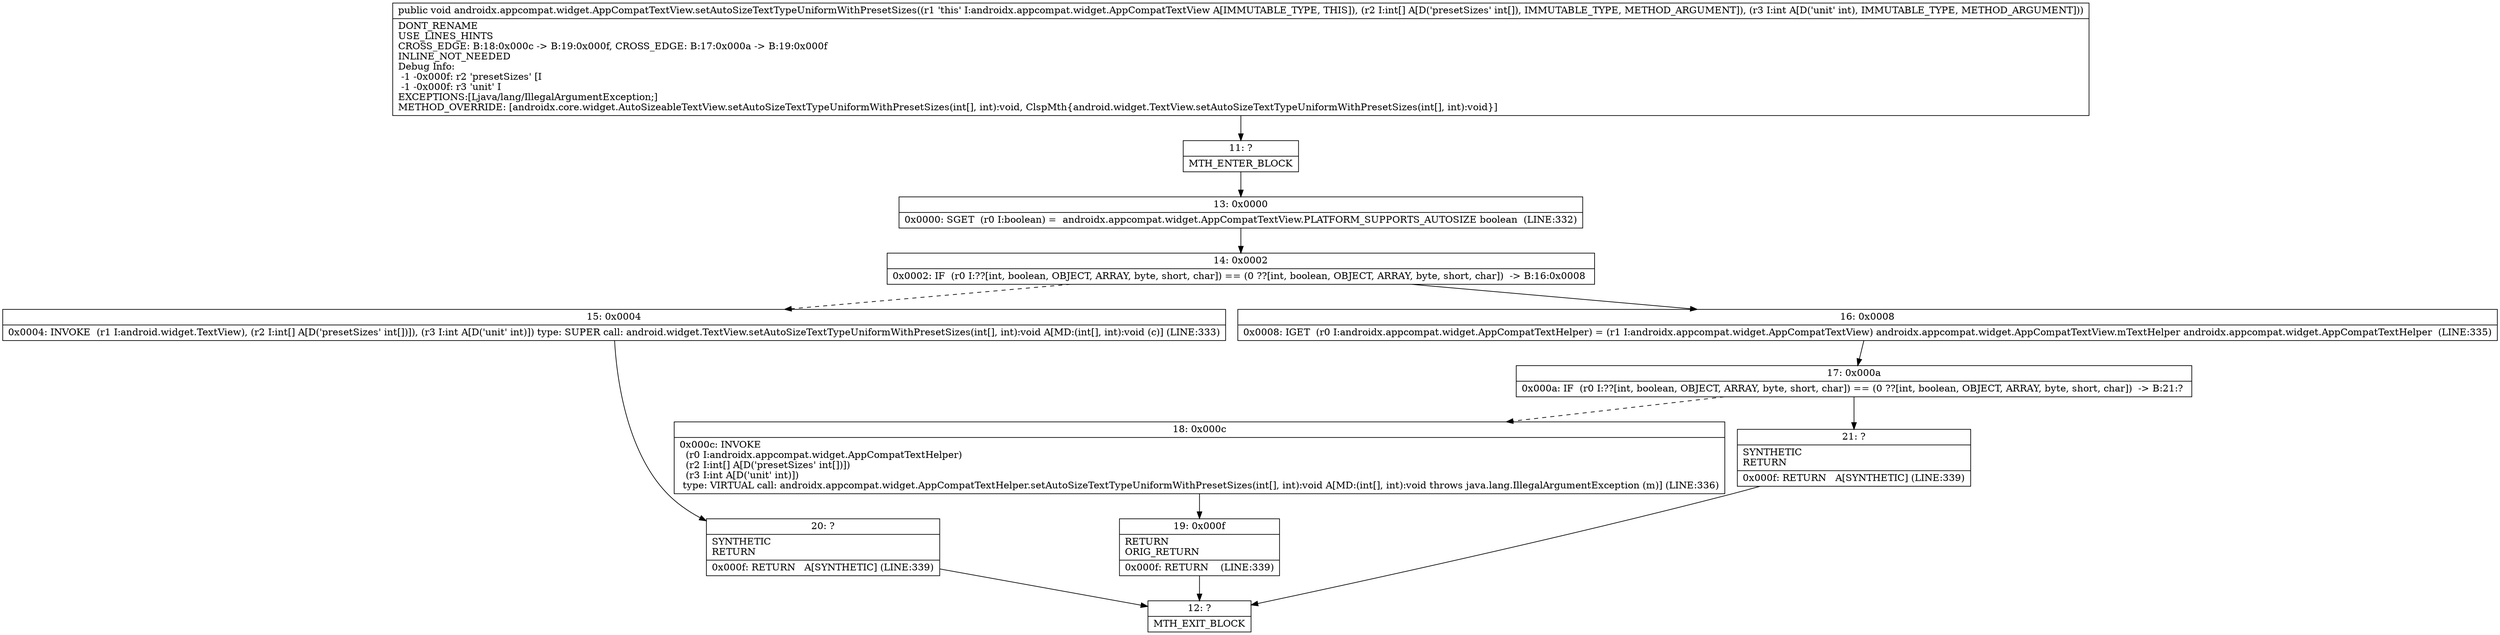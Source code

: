 digraph "CFG forandroidx.appcompat.widget.AppCompatTextView.setAutoSizeTextTypeUniformWithPresetSizes([II)V" {
Node_11 [shape=record,label="{11\:\ ?|MTH_ENTER_BLOCK\l}"];
Node_13 [shape=record,label="{13\:\ 0x0000|0x0000: SGET  (r0 I:boolean) =  androidx.appcompat.widget.AppCompatTextView.PLATFORM_SUPPORTS_AUTOSIZE boolean  (LINE:332)\l}"];
Node_14 [shape=record,label="{14\:\ 0x0002|0x0002: IF  (r0 I:??[int, boolean, OBJECT, ARRAY, byte, short, char]) == (0 ??[int, boolean, OBJECT, ARRAY, byte, short, char])  \-\> B:16:0x0008 \l}"];
Node_15 [shape=record,label="{15\:\ 0x0004|0x0004: INVOKE  (r1 I:android.widget.TextView), (r2 I:int[] A[D('presetSizes' int[])]), (r3 I:int A[D('unit' int)]) type: SUPER call: android.widget.TextView.setAutoSizeTextTypeUniformWithPresetSizes(int[], int):void A[MD:(int[], int):void (c)] (LINE:333)\l}"];
Node_20 [shape=record,label="{20\:\ ?|SYNTHETIC\lRETURN\l|0x000f: RETURN   A[SYNTHETIC] (LINE:339)\l}"];
Node_12 [shape=record,label="{12\:\ ?|MTH_EXIT_BLOCK\l}"];
Node_16 [shape=record,label="{16\:\ 0x0008|0x0008: IGET  (r0 I:androidx.appcompat.widget.AppCompatTextHelper) = (r1 I:androidx.appcompat.widget.AppCompatTextView) androidx.appcompat.widget.AppCompatTextView.mTextHelper androidx.appcompat.widget.AppCompatTextHelper  (LINE:335)\l}"];
Node_17 [shape=record,label="{17\:\ 0x000a|0x000a: IF  (r0 I:??[int, boolean, OBJECT, ARRAY, byte, short, char]) == (0 ??[int, boolean, OBJECT, ARRAY, byte, short, char])  \-\> B:21:? \l}"];
Node_18 [shape=record,label="{18\:\ 0x000c|0x000c: INVOKE  \l  (r0 I:androidx.appcompat.widget.AppCompatTextHelper)\l  (r2 I:int[] A[D('presetSizes' int[])])\l  (r3 I:int A[D('unit' int)])\l type: VIRTUAL call: androidx.appcompat.widget.AppCompatTextHelper.setAutoSizeTextTypeUniformWithPresetSizes(int[], int):void A[MD:(int[], int):void throws java.lang.IllegalArgumentException (m)] (LINE:336)\l}"];
Node_19 [shape=record,label="{19\:\ 0x000f|RETURN\lORIG_RETURN\l|0x000f: RETURN    (LINE:339)\l}"];
Node_21 [shape=record,label="{21\:\ ?|SYNTHETIC\lRETURN\l|0x000f: RETURN   A[SYNTHETIC] (LINE:339)\l}"];
MethodNode[shape=record,label="{public void androidx.appcompat.widget.AppCompatTextView.setAutoSizeTextTypeUniformWithPresetSizes((r1 'this' I:androidx.appcompat.widget.AppCompatTextView A[IMMUTABLE_TYPE, THIS]), (r2 I:int[] A[D('presetSizes' int[]), IMMUTABLE_TYPE, METHOD_ARGUMENT]), (r3 I:int A[D('unit' int), IMMUTABLE_TYPE, METHOD_ARGUMENT]))  | DONT_RENAME\lUSE_LINES_HINTS\lCROSS_EDGE: B:18:0x000c \-\> B:19:0x000f, CROSS_EDGE: B:17:0x000a \-\> B:19:0x000f\lINLINE_NOT_NEEDED\lDebug Info:\l  \-1 \-0x000f: r2 'presetSizes' [I\l  \-1 \-0x000f: r3 'unit' I\lEXCEPTIONS:[Ljava\/lang\/IllegalArgumentException;]\lMETHOD_OVERRIDE: [androidx.core.widget.AutoSizeableTextView.setAutoSizeTextTypeUniformWithPresetSizes(int[], int):void, ClspMth\{android.widget.TextView.setAutoSizeTextTypeUniformWithPresetSizes(int[], int):void\}]\l}"];
MethodNode -> Node_11;Node_11 -> Node_13;
Node_13 -> Node_14;
Node_14 -> Node_15[style=dashed];
Node_14 -> Node_16;
Node_15 -> Node_20;
Node_20 -> Node_12;
Node_16 -> Node_17;
Node_17 -> Node_18[style=dashed];
Node_17 -> Node_21;
Node_18 -> Node_19;
Node_19 -> Node_12;
Node_21 -> Node_12;
}


